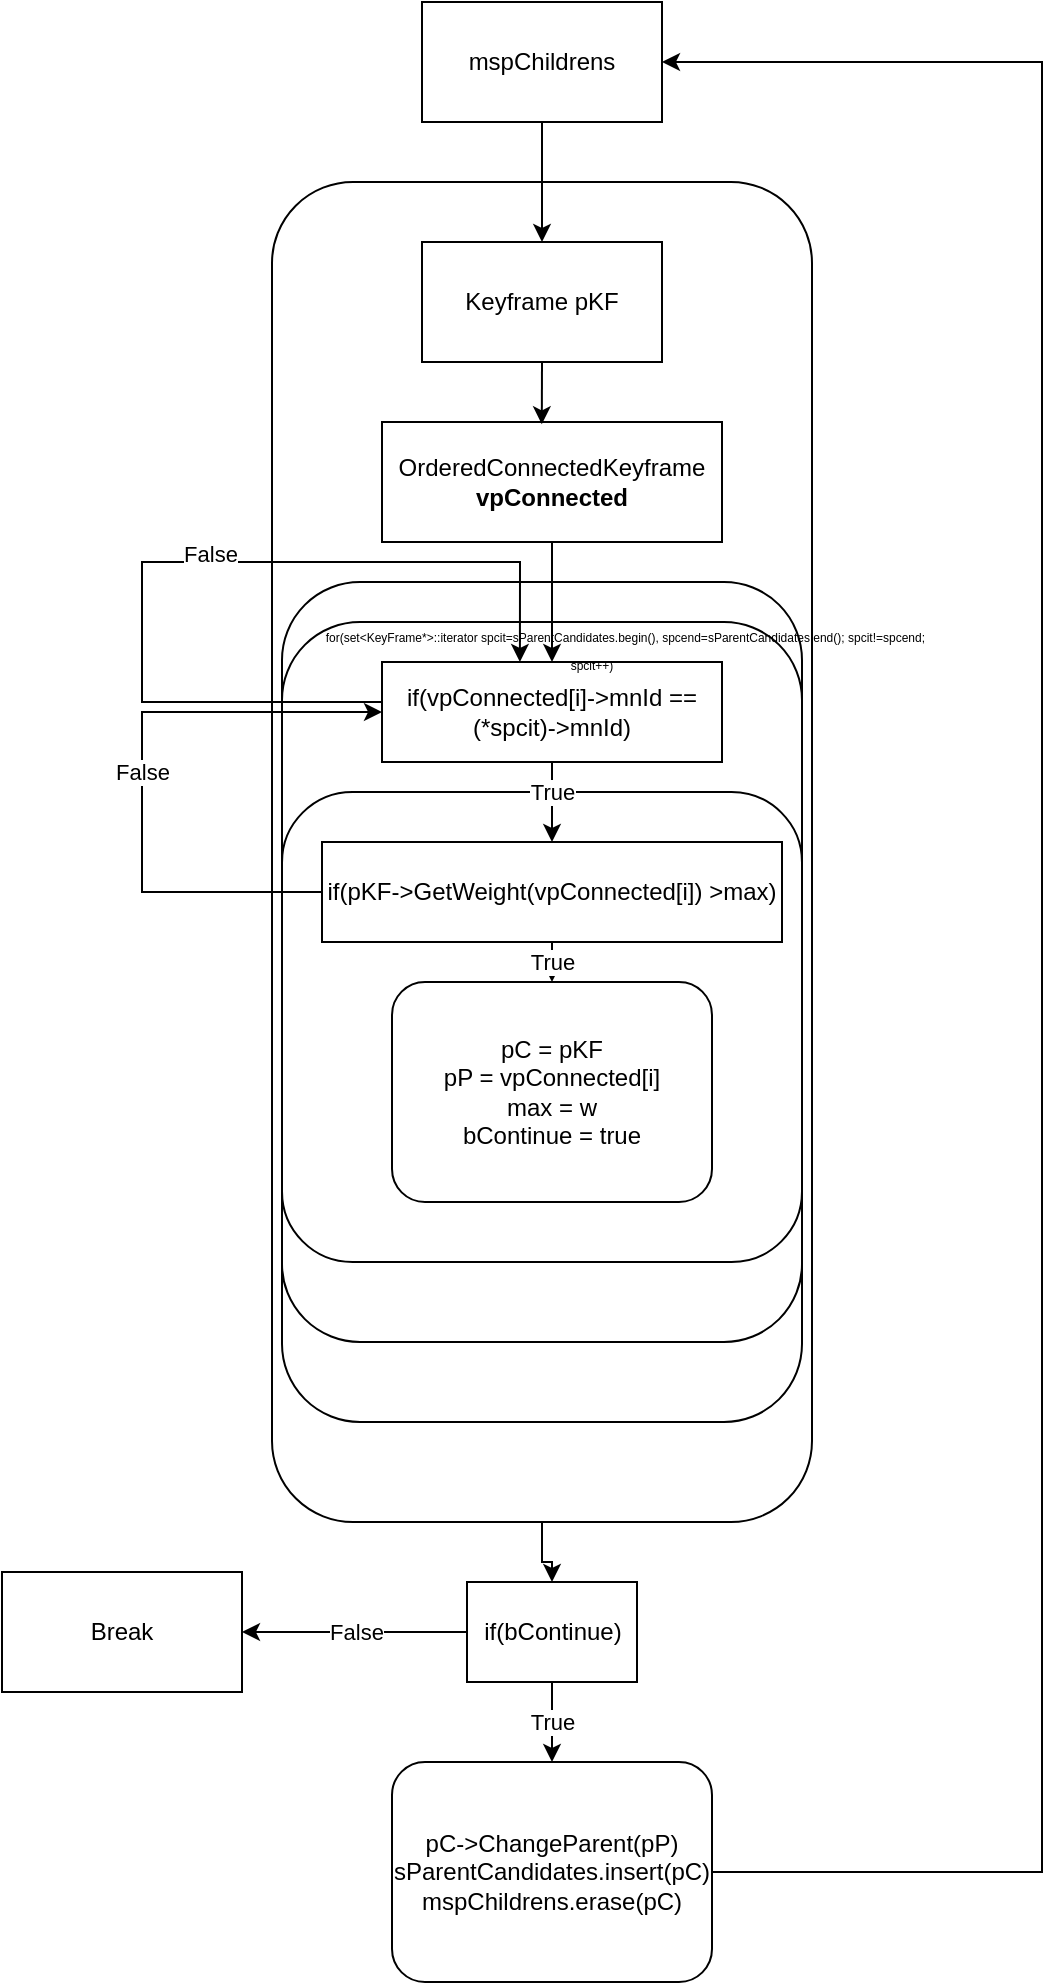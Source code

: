 <mxfile version="20.8.13" type="github">
  <diagram name="페이지-1" id="melX4UPq1E-CB0KKi3rl">
    <mxGraphModel dx="1105" dy="553" grid="1" gridSize="10" guides="1" tooltips="1" connect="1" arrows="1" fold="1" page="1" pageScale="1" pageWidth="827" pageHeight="1169" math="0" shadow="0">
      <root>
        <mxCell id="0" />
        <mxCell id="1" parent="0" />
        <mxCell id="GDu0i6k9TJjVqZmUIjxb-37" style="edgeStyle=orthogonalEdgeStyle;rounded=0;orthogonalLoop=1;jettySize=auto;html=1;entryX=0.5;entryY=0;entryDx=0;entryDy=0;" edge="1" parent="1" source="GDu0i6k9TJjVqZmUIjxb-8" target="GDu0i6k9TJjVqZmUIjxb-33">
          <mxGeometry relative="1" as="geometry" />
        </mxCell>
        <mxCell id="GDu0i6k9TJjVqZmUIjxb-8" value="" style="rounded=1;whiteSpace=wrap;html=1;" vertex="1" parent="1">
          <mxGeometry x="245" y="130" width="270" height="670" as="geometry" />
        </mxCell>
        <mxCell id="GDu0i6k9TJjVqZmUIjxb-2" value="mspChildrens" style="rounded=0;whiteSpace=wrap;html=1;" vertex="1" parent="1">
          <mxGeometry x="320" y="40" width="120" height="60" as="geometry" />
        </mxCell>
        <mxCell id="GDu0i6k9TJjVqZmUIjxb-9" value="" style="rounded=1;whiteSpace=wrap;html=1;movable=0;resizable=0;rotatable=0;deletable=0;editable=0;connectable=0;" vertex="1" parent="1">
          <mxGeometry x="250" y="330" width="260" height="420" as="geometry" />
        </mxCell>
        <mxCell id="GDu0i6k9TJjVqZmUIjxb-4" value="Keyframe pKF" style="rounded=0;whiteSpace=wrap;html=1;" vertex="1" parent="1">
          <mxGeometry x="320" y="160" width="120" height="60" as="geometry" />
        </mxCell>
        <mxCell id="GDu0i6k9TJjVqZmUIjxb-7" value="OrderedConnectedKeyframe&lt;br&gt;&lt;b&gt;vpConnected&lt;/b&gt;" style="rounded=0;whiteSpace=wrap;html=1;" vertex="1" parent="1">
          <mxGeometry x="300" y="250" width="170" height="60" as="geometry" />
        </mxCell>
        <mxCell id="GDu0i6k9TJjVqZmUIjxb-10" style="edgeStyle=orthogonalEdgeStyle;rounded=0;orthogonalLoop=1;jettySize=auto;html=1;exitX=0.5;exitY=1;exitDx=0;exitDy=0;entryX=0.5;entryY=0;entryDx=0;entryDy=0;" edge="1" parent="1" source="GDu0i6k9TJjVqZmUIjxb-2" target="GDu0i6k9TJjVqZmUIjxb-4">
          <mxGeometry relative="1" as="geometry" />
        </mxCell>
        <mxCell id="GDu0i6k9TJjVqZmUIjxb-14" style="edgeStyle=orthogonalEdgeStyle;rounded=0;orthogonalLoop=1;jettySize=auto;html=1;exitX=0.5;exitY=1;exitDx=0;exitDy=0;entryX=0.47;entryY=0.019;entryDx=0;entryDy=0;entryPerimeter=0;" edge="1" parent="1" source="GDu0i6k9TJjVqZmUIjxb-4" target="GDu0i6k9TJjVqZmUIjxb-7">
          <mxGeometry relative="1" as="geometry" />
        </mxCell>
        <mxCell id="GDu0i6k9TJjVqZmUIjxb-16" value="" style="rounded=1;whiteSpace=wrap;html=1;movable=1;resizable=1;rotatable=1;deletable=1;editable=1;connectable=1;" vertex="1" parent="1">
          <mxGeometry x="250" y="350" width="260" height="360" as="geometry" />
        </mxCell>
        <mxCell id="GDu0i6k9TJjVqZmUIjxb-42" style="edgeStyle=orthogonalEdgeStyle;rounded=0;orthogonalLoop=1;jettySize=auto;html=1;exitX=0;exitY=0;exitDx=0;exitDy=0;entryX=0.397;entryY=0;entryDx=0;entryDy=0;entryPerimeter=0;" edge="1" parent="1" source="GDu0i6k9TJjVqZmUIjxb-17" target="GDu0i6k9TJjVqZmUIjxb-44">
          <mxGeometry relative="1" as="geometry">
            <mxPoint x="370" y="330" as="targetPoint" />
            <Array as="points">
              <mxPoint x="300" y="390" />
              <mxPoint x="180" y="390" />
              <mxPoint x="180" y="320" />
              <mxPoint x="369" y="320" />
            </Array>
          </mxGeometry>
        </mxCell>
        <mxCell id="GDu0i6k9TJjVqZmUIjxb-43" value="False" style="edgeLabel;html=1;align=center;verticalAlign=middle;resizable=0;points=[];" vertex="1" connectable="0" parent="GDu0i6k9TJjVqZmUIjxb-42">
          <mxGeometry x="0.086" y="4" relative="1" as="geometry">
            <mxPoint as="offset" />
          </mxGeometry>
        </mxCell>
        <mxCell id="GDu0i6k9TJjVqZmUIjxb-17" value="if(vpConnected[i]-&amp;gt;mnId == (*spcit)-&amp;gt;mnId)" style="rounded=0;whiteSpace=wrap;html=1;" vertex="1" parent="1">
          <mxGeometry x="300" y="370" width="170" height="50" as="geometry" />
        </mxCell>
        <mxCell id="GDu0i6k9TJjVqZmUIjxb-18" style="edgeStyle=orthogonalEdgeStyle;rounded=0;orthogonalLoop=1;jettySize=auto;html=1;entryX=0.5;entryY=0;entryDx=0;entryDy=0;" edge="1" parent="1" source="GDu0i6k9TJjVqZmUIjxb-7" target="GDu0i6k9TJjVqZmUIjxb-17">
          <mxGeometry relative="1" as="geometry" />
        </mxCell>
        <mxCell id="GDu0i6k9TJjVqZmUIjxb-19" value="" style="rounded=1;whiteSpace=wrap;html=1;" vertex="1" parent="1">
          <mxGeometry x="250" y="435" width="260" height="235" as="geometry" />
        </mxCell>
        <mxCell id="GDu0i6k9TJjVqZmUIjxb-28" value="True" style="edgeStyle=orthogonalEdgeStyle;rounded=0;orthogonalLoop=1;jettySize=auto;html=1;exitX=0.5;exitY=1;exitDx=0;exitDy=0;entryX=0.5;entryY=0;entryDx=0;entryDy=0;" edge="1" parent="1" source="GDu0i6k9TJjVqZmUIjxb-21" target="GDu0i6k9TJjVqZmUIjxb-25">
          <mxGeometry relative="1" as="geometry" />
        </mxCell>
        <mxCell id="GDu0i6k9TJjVqZmUIjxb-31" value="False" style="edgeStyle=orthogonalEdgeStyle;rounded=0;orthogonalLoop=1;jettySize=auto;html=1;exitX=0;exitY=0.5;exitDx=0;exitDy=0;entryX=0;entryY=0.5;entryDx=0;entryDy=0;" edge="1" parent="1" source="GDu0i6k9TJjVqZmUIjxb-21" target="GDu0i6k9TJjVqZmUIjxb-17">
          <mxGeometry relative="1" as="geometry">
            <Array as="points">
              <mxPoint x="180" y="485" />
              <mxPoint x="180" y="395" />
            </Array>
          </mxGeometry>
        </mxCell>
        <mxCell id="GDu0i6k9TJjVqZmUIjxb-21" value="if(pKF-&amp;gt;GetWeight(vpConnected[i]) &amp;gt;max)" style="rounded=0;whiteSpace=wrap;html=1;" vertex="1" parent="1">
          <mxGeometry x="270" y="460" width="230" height="50" as="geometry" />
        </mxCell>
        <mxCell id="GDu0i6k9TJjVqZmUIjxb-22" style="edgeStyle=orthogonalEdgeStyle;rounded=0;orthogonalLoop=1;jettySize=auto;html=1;entryX=0.5;entryY=0;entryDx=0;entryDy=0;" edge="1" parent="1" source="GDu0i6k9TJjVqZmUIjxb-17" target="GDu0i6k9TJjVqZmUIjxb-21">
          <mxGeometry relative="1" as="geometry" />
        </mxCell>
        <mxCell id="GDu0i6k9TJjVqZmUIjxb-23" value="True" style="edgeLabel;html=1;align=center;verticalAlign=middle;resizable=0;points=[];" vertex="1" connectable="0" parent="GDu0i6k9TJjVqZmUIjxb-22">
          <mxGeometry x="-0.768" relative="1" as="geometry">
            <mxPoint y="10" as="offset" />
          </mxGeometry>
        </mxCell>
        <mxCell id="GDu0i6k9TJjVqZmUIjxb-25" value="pC = pKF&lt;br&gt;pP = vpConnected[i]&lt;br&gt;max = w&lt;br&gt;bContinue = true" style="rounded=1;whiteSpace=wrap;html=1;" vertex="1" parent="1">
          <mxGeometry x="305" y="530" width="160" height="110" as="geometry" />
        </mxCell>
        <mxCell id="GDu0i6k9TJjVqZmUIjxb-38" style="edgeStyle=orthogonalEdgeStyle;rounded=0;orthogonalLoop=1;jettySize=auto;html=1;entryX=1;entryY=0.5;entryDx=0;entryDy=0;" edge="1" parent="1" source="GDu0i6k9TJjVqZmUIjxb-32" target="GDu0i6k9TJjVqZmUIjxb-2">
          <mxGeometry relative="1" as="geometry">
            <Array as="points">
              <mxPoint x="630" y="975" />
              <mxPoint x="630" y="70" />
            </Array>
          </mxGeometry>
        </mxCell>
        <mxCell id="GDu0i6k9TJjVqZmUIjxb-32" value="pC-&amp;gt;ChangeParent(pP)&lt;br&gt;sParentCandidates.insert(pC)&lt;br&gt;mspChildrens.erase(pC)" style="rounded=1;whiteSpace=wrap;html=1;" vertex="1" parent="1">
          <mxGeometry x="305" y="920" width="160" height="110" as="geometry" />
        </mxCell>
        <mxCell id="GDu0i6k9TJjVqZmUIjxb-35" value="True" style="edgeStyle=orthogonalEdgeStyle;rounded=0;orthogonalLoop=1;jettySize=auto;html=1;entryX=0.5;entryY=0;entryDx=0;entryDy=0;" edge="1" parent="1" source="GDu0i6k9TJjVqZmUIjxb-33" target="GDu0i6k9TJjVqZmUIjxb-32">
          <mxGeometry relative="1" as="geometry" />
        </mxCell>
        <mxCell id="GDu0i6k9TJjVqZmUIjxb-40" value="False" style="edgeStyle=orthogonalEdgeStyle;rounded=0;orthogonalLoop=1;jettySize=auto;html=1;" edge="1" parent="1" source="GDu0i6k9TJjVqZmUIjxb-33">
          <mxGeometry relative="1" as="geometry">
            <mxPoint x="230" y="855" as="targetPoint" />
          </mxGeometry>
        </mxCell>
        <mxCell id="GDu0i6k9TJjVqZmUIjxb-33" value="if(bContinue)" style="rounded=0;whiteSpace=wrap;html=1;" vertex="1" parent="1">
          <mxGeometry x="342.5" y="830" width="85" height="50" as="geometry" />
        </mxCell>
        <mxCell id="GDu0i6k9TJjVqZmUIjxb-41" value="Break" style="rounded=0;whiteSpace=wrap;html=1;" vertex="1" parent="1">
          <mxGeometry x="110" y="825" width="120" height="60" as="geometry" />
        </mxCell>
        <mxCell id="GDu0i6k9TJjVqZmUIjxb-44" value="&lt;div&gt;&lt;font style=&quot;font-size: 6px;&quot;&gt;&amp;nbsp; &amp;nbsp; &amp;nbsp; &amp;nbsp; &amp;nbsp; &amp;nbsp; &amp;nbsp; &amp;nbsp; &amp;nbsp; &amp;nbsp; for(set&amp;lt;KeyFrame*&amp;gt;::iterator spcit=sParentCandidates.begin(), spcend=sParentCandidates.end(); spcit!=spcend; spcit++)&lt;/font&gt;&lt;/div&gt;&lt;div&gt;&lt;br&gt;&lt;/div&gt;" style="text;html=1;strokeColor=none;fillColor=none;align=center;verticalAlign=middle;whiteSpace=wrap;rounded=0;" vertex="1" parent="1">
          <mxGeometry x="230" y="370" width="350" as="geometry" />
        </mxCell>
      </root>
    </mxGraphModel>
  </diagram>
</mxfile>
